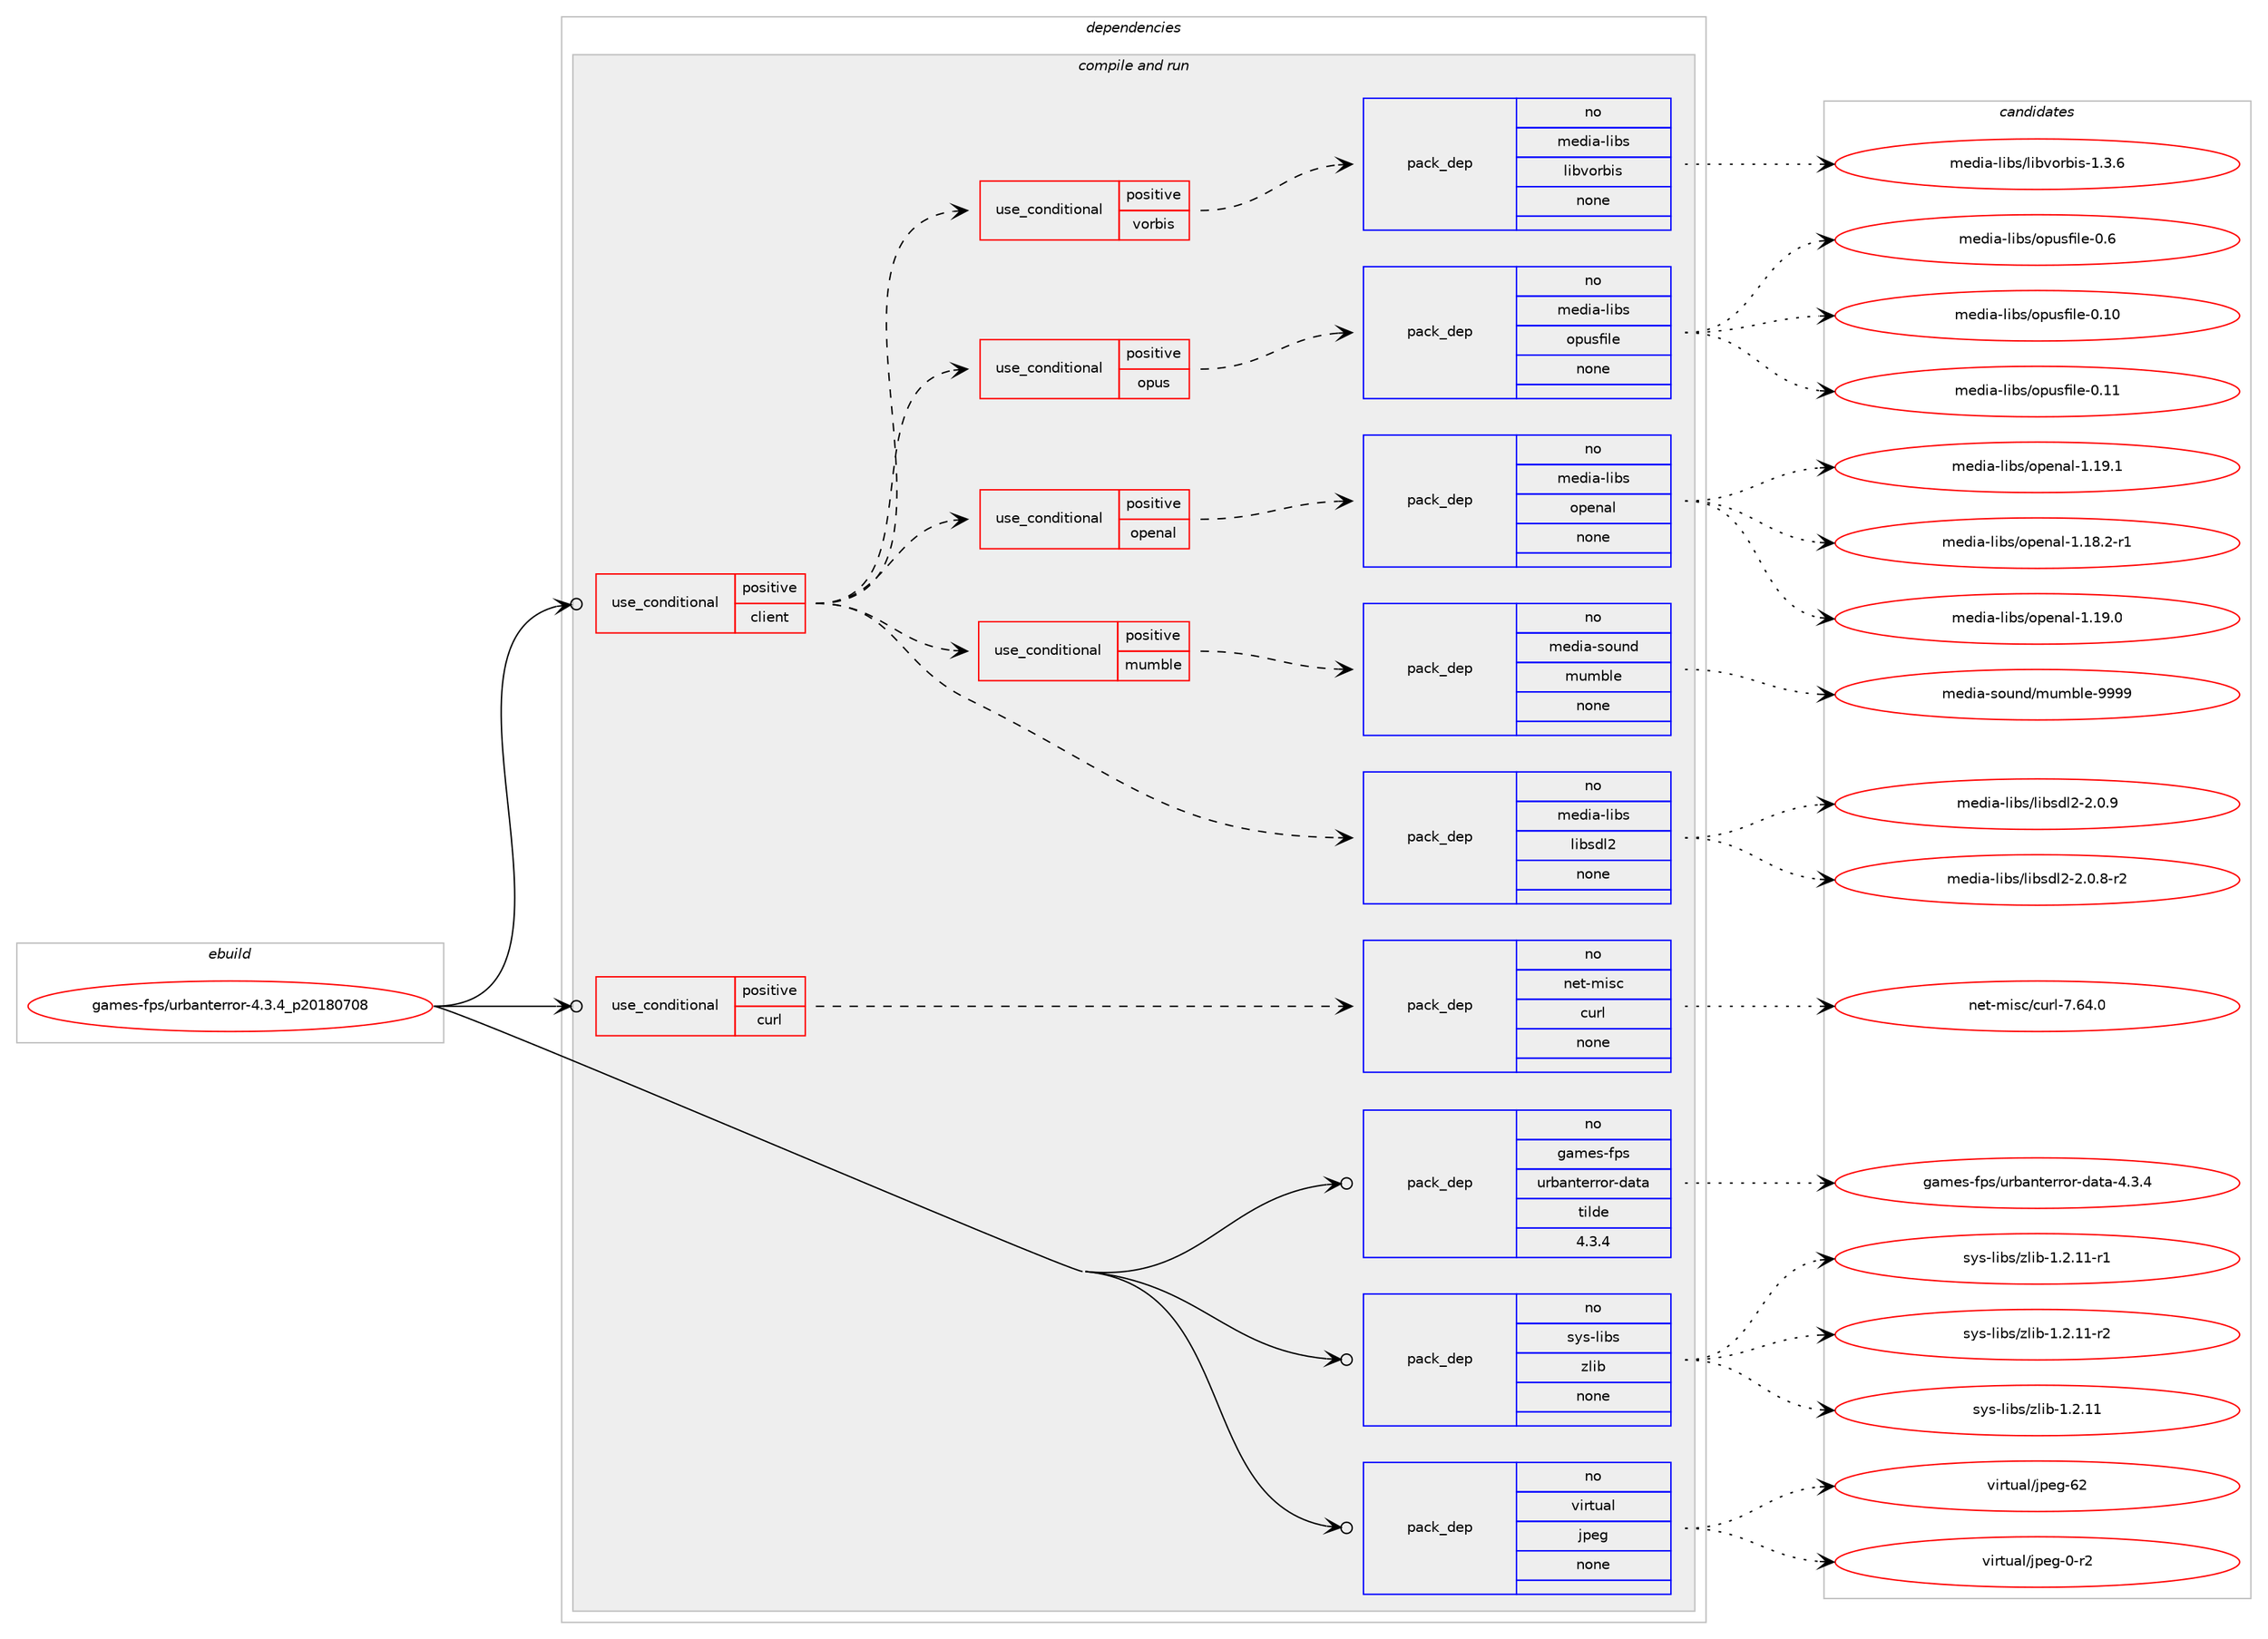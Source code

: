 digraph prolog {

# *************
# Graph options
# *************

newrank=true;
concentrate=true;
compound=true;
graph [rankdir=LR,fontname=Helvetica,fontsize=10,ranksep=1.5];#, ranksep=2.5, nodesep=0.2];
edge  [arrowhead=vee];
node  [fontname=Helvetica,fontsize=10];

# **********
# The ebuild
# **********

subgraph cluster_leftcol {
color=gray;
rank=same;
label=<<i>ebuild</i>>;
id [label="games-fps/urbanterror-4.3.4_p20180708", color=red, width=4, href="../games-fps/urbanterror-4.3.4_p20180708.svg"];
}

# ****************
# The dependencies
# ****************

subgraph cluster_midcol {
color=gray;
label=<<i>dependencies</i>>;
subgraph cluster_compile {
fillcolor="#eeeeee";
style=filled;
label=<<i>compile</i>>;
}
subgraph cluster_compileandrun {
fillcolor="#eeeeee";
style=filled;
label=<<i>compile and run</i>>;
subgraph cond426761 {
dependency1558117 [label=<<TABLE BORDER="0" CELLBORDER="1" CELLSPACING="0" CELLPADDING="4"><TR><TD ROWSPAN="3" CELLPADDING="10">use_conditional</TD></TR><TR><TD>positive</TD></TR><TR><TD>client</TD></TR></TABLE>>, shape=none, color=red];
subgraph pack1107364 {
dependency1558118 [label=<<TABLE BORDER="0" CELLBORDER="1" CELLSPACING="0" CELLPADDING="4" WIDTH="220"><TR><TD ROWSPAN="6" CELLPADDING="30">pack_dep</TD></TR><TR><TD WIDTH="110">no</TD></TR><TR><TD>media-libs</TD></TR><TR><TD>libsdl2</TD></TR><TR><TD>none</TD></TR><TR><TD></TD></TR></TABLE>>, shape=none, color=blue];
}
dependency1558117:e -> dependency1558118:w [weight=20,style="dashed",arrowhead="vee"];
subgraph cond426762 {
dependency1558119 [label=<<TABLE BORDER="0" CELLBORDER="1" CELLSPACING="0" CELLPADDING="4"><TR><TD ROWSPAN="3" CELLPADDING="10">use_conditional</TD></TR><TR><TD>positive</TD></TR><TR><TD>mumble</TD></TR></TABLE>>, shape=none, color=red];
subgraph pack1107365 {
dependency1558120 [label=<<TABLE BORDER="0" CELLBORDER="1" CELLSPACING="0" CELLPADDING="4" WIDTH="220"><TR><TD ROWSPAN="6" CELLPADDING="30">pack_dep</TD></TR><TR><TD WIDTH="110">no</TD></TR><TR><TD>media-sound</TD></TR><TR><TD>mumble</TD></TR><TR><TD>none</TD></TR><TR><TD></TD></TR></TABLE>>, shape=none, color=blue];
}
dependency1558119:e -> dependency1558120:w [weight=20,style="dashed",arrowhead="vee"];
}
dependency1558117:e -> dependency1558119:w [weight=20,style="dashed",arrowhead="vee"];
subgraph cond426763 {
dependency1558121 [label=<<TABLE BORDER="0" CELLBORDER="1" CELLSPACING="0" CELLPADDING="4"><TR><TD ROWSPAN="3" CELLPADDING="10">use_conditional</TD></TR><TR><TD>positive</TD></TR><TR><TD>openal</TD></TR></TABLE>>, shape=none, color=red];
subgraph pack1107366 {
dependency1558122 [label=<<TABLE BORDER="0" CELLBORDER="1" CELLSPACING="0" CELLPADDING="4" WIDTH="220"><TR><TD ROWSPAN="6" CELLPADDING="30">pack_dep</TD></TR><TR><TD WIDTH="110">no</TD></TR><TR><TD>media-libs</TD></TR><TR><TD>openal</TD></TR><TR><TD>none</TD></TR><TR><TD></TD></TR></TABLE>>, shape=none, color=blue];
}
dependency1558121:e -> dependency1558122:w [weight=20,style="dashed",arrowhead="vee"];
}
dependency1558117:e -> dependency1558121:w [weight=20,style="dashed",arrowhead="vee"];
subgraph cond426764 {
dependency1558123 [label=<<TABLE BORDER="0" CELLBORDER="1" CELLSPACING="0" CELLPADDING="4"><TR><TD ROWSPAN="3" CELLPADDING="10">use_conditional</TD></TR><TR><TD>positive</TD></TR><TR><TD>opus</TD></TR></TABLE>>, shape=none, color=red];
subgraph pack1107367 {
dependency1558124 [label=<<TABLE BORDER="0" CELLBORDER="1" CELLSPACING="0" CELLPADDING="4" WIDTH="220"><TR><TD ROWSPAN="6" CELLPADDING="30">pack_dep</TD></TR><TR><TD WIDTH="110">no</TD></TR><TR><TD>media-libs</TD></TR><TR><TD>opusfile</TD></TR><TR><TD>none</TD></TR><TR><TD></TD></TR></TABLE>>, shape=none, color=blue];
}
dependency1558123:e -> dependency1558124:w [weight=20,style="dashed",arrowhead="vee"];
}
dependency1558117:e -> dependency1558123:w [weight=20,style="dashed",arrowhead="vee"];
subgraph cond426765 {
dependency1558125 [label=<<TABLE BORDER="0" CELLBORDER="1" CELLSPACING="0" CELLPADDING="4"><TR><TD ROWSPAN="3" CELLPADDING="10">use_conditional</TD></TR><TR><TD>positive</TD></TR><TR><TD>vorbis</TD></TR></TABLE>>, shape=none, color=red];
subgraph pack1107368 {
dependency1558126 [label=<<TABLE BORDER="0" CELLBORDER="1" CELLSPACING="0" CELLPADDING="4" WIDTH="220"><TR><TD ROWSPAN="6" CELLPADDING="30">pack_dep</TD></TR><TR><TD WIDTH="110">no</TD></TR><TR><TD>media-libs</TD></TR><TR><TD>libvorbis</TD></TR><TR><TD>none</TD></TR><TR><TD></TD></TR></TABLE>>, shape=none, color=blue];
}
dependency1558125:e -> dependency1558126:w [weight=20,style="dashed",arrowhead="vee"];
}
dependency1558117:e -> dependency1558125:w [weight=20,style="dashed",arrowhead="vee"];
}
id:e -> dependency1558117:w [weight=20,style="solid",arrowhead="odotvee"];
subgraph cond426766 {
dependency1558127 [label=<<TABLE BORDER="0" CELLBORDER="1" CELLSPACING="0" CELLPADDING="4"><TR><TD ROWSPAN="3" CELLPADDING="10">use_conditional</TD></TR><TR><TD>positive</TD></TR><TR><TD>curl</TD></TR></TABLE>>, shape=none, color=red];
subgraph pack1107369 {
dependency1558128 [label=<<TABLE BORDER="0" CELLBORDER="1" CELLSPACING="0" CELLPADDING="4" WIDTH="220"><TR><TD ROWSPAN="6" CELLPADDING="30">pack_dep</TD></TR><TR><TD WIDTH="110">no</TD></TR><TR><TD>net-misc</TD></TR><TR><TD>curl</TD></TR><TR><TD>none</TD></TR><TR><TD></TD></TR></TABLE>>, shape=none, color=blue];
}
dependency1558127:e -> dependency1558128:w [weight=20,style="dashed",arrowhead="vee"];
}
id:e -> dependency1558127:w [weight=20,style="solid",arrowhead="odotvee"];
subgraph pack1107370 {
dependency1558129 [label=<<TABLE BORDER="0" CELLBORDER="1" CELLSPACING="0" CELLPADDING="4" WIDTH="220"><TR><TD ROWSPAN="6" CELLPADDING="30">pack_dep</TD></TR><TR><TD WIDTH="110">no</TD></TR><TR><TD>games-fps</TD></TR><TR><TD>urbanterror-data</TD></TR><TR><TD>tilde</TD></TR><TR><TD>4.3.4</TD></TR></TABLE>>, shape=none, color=blue];
}
id:e -> dependency1558129:w [weight=20,style="solid",arrowhead="odotvee"];
subgraph pack1107371 {
dependency1558130 [label=<<TABLE BORDER="0" CELLBORDER="1" CELLSPACING="0" CELLPADDING="4" WIDTH="220"><TR><TD ROWSPAN="6" CELLPADDING="30">pack_dep</TD></TR><TR><TD WIDTH="110">no</TD></TR><TR><TD>sys-libs</TD></TR><TR><TD>zlib</TD></TR><TR><TD>none</TD></TR><TR><TD></TD></TR></TABLE>>, shape=none, color=blue];
}
id:e -> dependency1558130:w [weight=20,style="solid",arrowhead="odotvee"];
subgraph pack1107372 {
dependency1558131 [label=<<TABLE BORDER="0" CELLBORDER="1" CELLSPACING="0" CELLPADDING="4" WIDTH="220"><TR><TD ROWSPAN="6" CELLPADDING="30">pack_dep</TD></TR><TR><TD WIDTH="110">no</TD></TR><TR><TD>virtual</TD></TR><TR><TD>jpeg</TD></TR><TR><TD>none</TD></TR><TR><TD></TD></TR></TABLE>>, shape=none, color=blue];
}
id:e -> dependency1558131:w [weight=20,style="solid",arrowhead="odotvee"];
}
subgraph cluster_run {
fillcolor="#eeeeee";
style=filled;
label=<<i>run</i>>;
}
}

# **************
# The candidates
# **************

subgraph cluster_choices {
rank=same;
color=gray;
label=<<i>candidates</i>>;

subgraph choice1107364 {
color=black;
nodesep=1;
choice1091011001059745108105981154710810598115100108504550464846564511450 [label="media-libs/libsdl2-2.0.8-r2", color=red, width=4,href="../media-libs/libsdl2-2.0.8-r2.svg"];
choice109101100105974510810598115471081059811510010850455046484657 [label="media-libs/libsdl2-2.0.9", color=red, width=4,href="../media-libs/libsdl2-2.0.9.svg"];
dependency1558118:e -> choice1091011001059745108105981154710810598115100108504550464846564511450:w [style=dotted,weight="100"];
dependency1558118:e -> choice109101100105974510810598115471081059811510010850455046484657:w [style=dotted,weight="100"];
}
subgraph choice1107365 {
color=black;
nodesep=1;
choice109101100105974511511111711010047109117109981081014557575757 [label="media-sound/mumble-9999", color=red, width=4,href="../media-sound/mumble-9999.svg"];
dependency1558120:e -> choice109101100105974511511111711010047109117109981081014557575757:w [style=dotted,weight="100"];
}
subgraph choice1107366 {
color=black;
nodesep=1;
choice1091011001059745108105981154711111210111097108454946495646504511449 [label="media-libs/openal-1.18.2-r1", color=red, width=4,href="../media-libs/openal-1.18.2-r1.svg"];
choice109101100105974510810598115471111121011109710845494649574648 [label="media-libs/openal-1.19.0", color=red, width=4,href="../media-libs/openal-1.19.0.svg"];
choice109101100105974510810598115471111121011109710845494649574649 [label="media-libs/openal-1.19.1", color=red, width=4,href="../media-libs/openal-1.19.1.svg"];
dependency1558122:e -> choice1091011001059745108105981154711111210111097108454946495646504511449:w [style=dotted,weight="100"];
dependency1558122:e -> choice109101100105974510810598115471111121011109710845494649574648:w [style=dotted,weight="100"];
dependency1558122:e -> choice109101100105974510810598115471111121011109710845494649574649:w [style=dotted,weight="100"];
}
subgraph choice1107367 {
color=black;
nodesep=1;
choice109101100105974510810598115471111121171151021051081014548464948 [label="media-libs/opusfile-0.10", color=red, width=4,href="../media-libs/opusfile-0.10.svg"];
choice109101100105974510810598115471111121171151021051081014548464949 [label="media-libs/opusfile-0.11", color=red, width=4,href="../media-libs/opusfile-0.11.svg"];
choice1091011001059745108105981154711111211711510210510810145484654 [label="media-libs/opusfile-0.6", color=red, width=4,href="../media-libs/opusfile-0.6.svg"];
dependency1558124:e -> choice109101100105974510810598115471111121171151021051081014548464948:w [style=dotted,weight="100"];
dependency1558124:e -> choice109101100105974510810598115471111121171151021051081014548464949:w [style=dotted,weight="100"];
dependency1558124:e -> choice1091011001059745108105981154711111211711510210510810145484654:w [style=dotted,weight="100"];
}
subgraph choice1107368 {
color=black;
nodesep=1;
choice109101100105974510810598115471081059811811111498105115454946514654 [label="media-libs/libvorbis-1.3.6", color=red, width=4,href="../media-libs/libvorbis-1.3.6.svg"];
dependency1558126:e -> choice109101100105974510810598115471081059811811111498105115454946514654:w [style=dotted,weight="100"];
}
subgraph choice1107369 {
color=black;
nodesep=1;
choice1101011164510910511599479911711410845554654524648 [label="net-misc/curl-7.64.0", color=red, width=4,href="../net-misc/curl-7.64.0.svg"];
dependency1558128:e -> choice1101011164510910511599479911711410845554654524648:w [style=dotted,weight="100"];
}
subgraph choice1107370 {
color=black;
nodesep=1;
choice1039710910111545102112115471171149897110116101114114111114451009711697455246514652 [label="games-fps/urbanterror-data-4.3.4", color=red, width=4,href="../games-fps/urbanterror-data-4.3.4.svg"];
dependency1558129:e -> choice1039710910111545102112115471171149897110116101114114111114451009711697455246514652:w [style=dotted,weight="100"];
}
subgraph choice1107371 {
color=black;
nodesep=1;
choice1151211154510810598115471221081059845494650464949 [label="sys-libs/zlib-1.2.11", color=red, width=4,href="../sys-libs/zlib-1.2.11.svg"];
choice11512111545108105981154712210810598454946504649494511449 [label="sys-libs/zlib-1.2.11-r1", color=red, width=4,href="../sys-libs/zlib-1.2.11-r1.svg"];
choice11512111545108105981154712210810598454946504649494511450 [label="sys-libs/zlib-1.2.11-r2", color=red, width=4,href="../sys-libs/zlib-1.2.11-r2.svg"];
dependency1558130:e -> choice1151211154510810598115471221081059845494650464949:w [style=dotted,weight="100"];
dependency1558130:e -> choice11512111545108105981154712210810598454946504649494511449:w [style=dotted,weight="100"];
dependency1558130:e -> choice11512111545108105981154712210810598454946504649494511450:w [style=dotted,weight="100"];
}
subgraph choice1107372 {
color=black;
nodesep=1;
choice118105114116117971084710611210110345484511450 [label="virtual/jpeg-0-r2", color=red, width=4,href="../virtual/jpeg-0-r2.svg"];
choice1181051141161179710847106112101103455450 [label="virtual/jpeg-62", color=red, width=4,href="../virtual/jpeg-62.svg"];
dependency1558131:e -> choice118105114116117971084710611210110345484511450:w [style=dotted,weight="100"];
dependency1558131:e -> choice1181051141161179710847106112101103455450:w [style=dotted,weight="100"];
}
}

}

